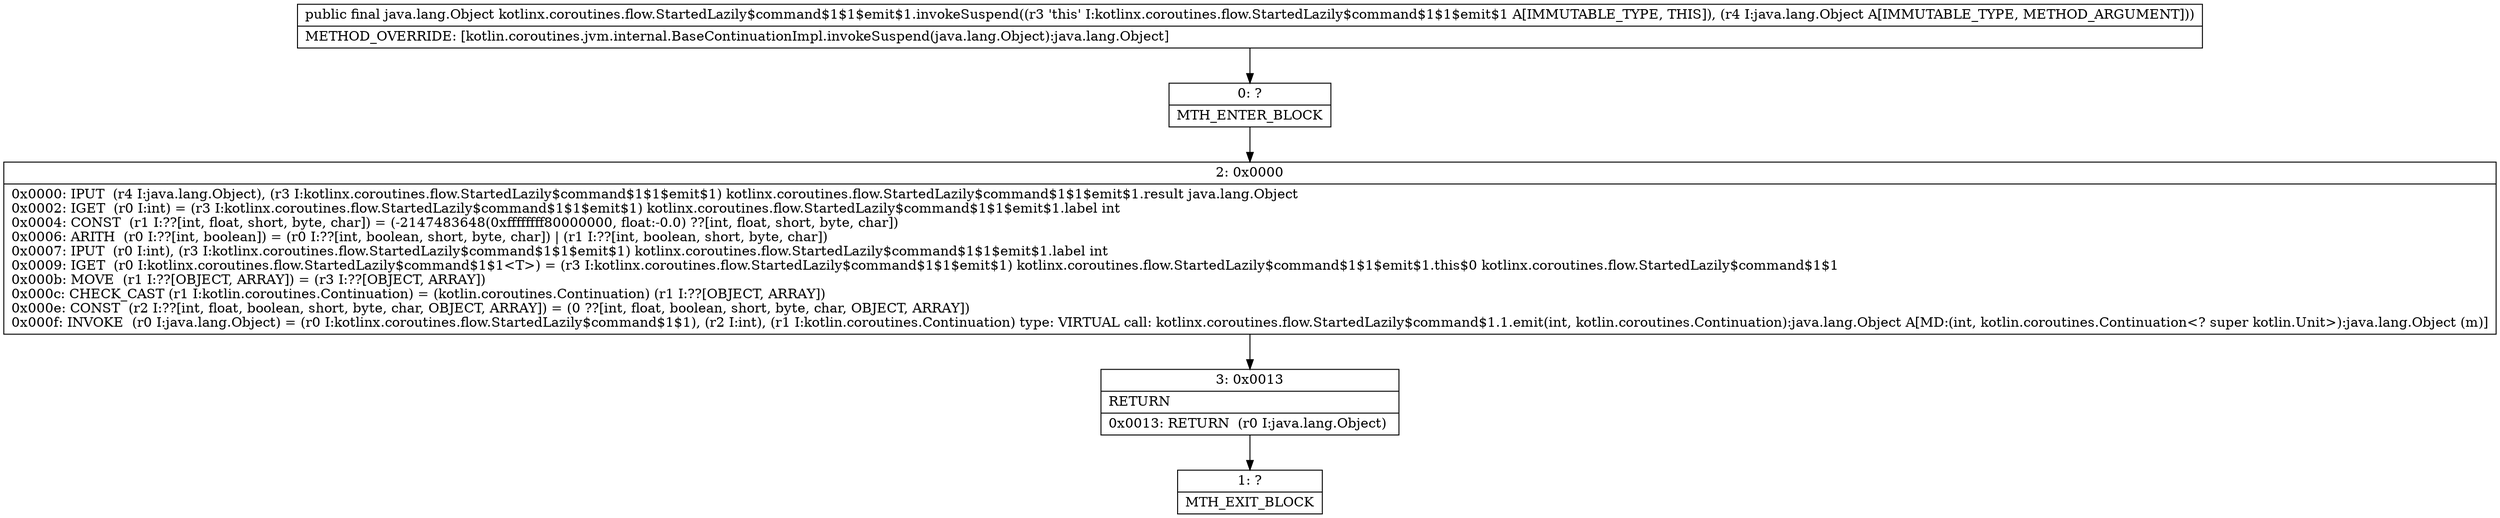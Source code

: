 digraph "CFG forkotlinx.coroutines.flow.StartedLazily$command$1$1$emit$1.invokeSuspend(Ljava\/lang\/Object;)Ljava\/lang\/Object;" {
Node_0 [shape=record,label="{0\:\ ?|MTH_ENTER_BLOCK\l}"];
Node_2 [shape=record,label="{2\:\ 0x0000|0x0000: IPUT  (r4 I:java.lang.Object), (r3 I:kotlinx.coroutines.flow.StartedLazily$command$1$1$emit$1) kotlinx.coroutines.flow.StartedLazily$command$1$1$emit$1.result java.lang.Object \l0x0002: IGET  (r0 I:int) = (r3 I:kotlinx.coroutines.flow.StartedLazily$command$1$1$emit$1) kotlinx.coroutines.flow.StartedLazily$command$1$1$emit$1.label int \l0x0004: CONST  (r1 I:??[int, float, short, byte, char]) = (\-2147483648(0xffffffff80000000, float:\-0.0) ??[int, float, short, byte, char]) \l0x0006: ARITH  (r0 I:??[int, boolean]) = (r0 I:??[int, boolean, short, byte, char]) \| (r1 I:??[int, boolean, short, byte, char]) \l0x0007: IPUT  (r0 I:int), (r3 I:kotlinx.coroutines.flow.StartedLazily$command$1$1$emit$1) kotlinx.coroutines.flow.StartedLazily$command$1$1$emit$1.label int \l0x0009: IGET  (r0 I:kotlinx.coroutines.flow.StartedLazily$command$1$1\<T\>) = (r3 I:kotlinx.coroutines.flow.StartedLazily$command$1$1$emit$1) kotlinx.coroutines.flow.StartedLazily$command$1$1$emit$1.this$0 kotlinx.coroutines.flow.StartedLazily$command$1$1 \l0x000b: MOVE  (r1 I:??[OBJECT, ARRAY]) = (r3 I:??[OBJECT, ARRAY]) \l0x000c: CHECK_CAST (r1 I:kotlin.coroutines.Continuation) = (kotlin.coroutines.Continuation) (r1 I:??[OBJECT, ARRAY]) \l0x000e: CONST  (r2 I:??[int, float, boolean, short, byte, char, OBJECT, ARRAY]) = (0 ??[int, float, boolean, short, byte, char, OBJECT, ARRAY]) \l0x000f: INVOKE  (r0 I:java.lang.Object) = (r0 I:kotlinx.coroutines.flow.StartedLazily$command$1$1), (r2 I:int), (r1 I:kotlin.coroutines.Continuation) type: VIRTUAL call: kotlinx.coroutines.flow.StartedLazily$command$1.1.emit(int, kotlin.coroutines.Continuation):java.lang.Object A[MD:(int, kotlin.coroutines.Continuation\<? super kotlin.Unit\>):java.lang.Object (m)]\l}"];
Node_3 [shape=record,label="{3\:\ 0x0013|RETURN\l|0x0013: RETURN  (r0 I:java.lang.Object) \l}"];
Node_1 [shape=record,label="{1\:\ ?|MTH_EXIT_BLOCK\l}"];
MethodNode[shape=record,label="{public final java.lang.Object kotlinx.coroutines.flow.StartedLazily$command$1$1$emit$1.invokeSuspend((r3 'this' I:kotlinx.coroutines.flow.StartedLazily$command$1$1$emit$1 A[IMMUTABLE_TYPE, THIS]), (r4 I:java.lang.Object A[IMMUTABLE_TYPE, METHOD_ARGUMENT]))  | METHOD_OVERRIDE: [kotlin.coroutines.jvm.internal.BaseContinuationImpl.invokeSuspend(java.lang.Object):java.lang.Object]\l}"];
MethodNode -> Node_0;Node_0 -> Node_2;
Node_2 -> Node_3;
Node_3 -> Node_1;
}


